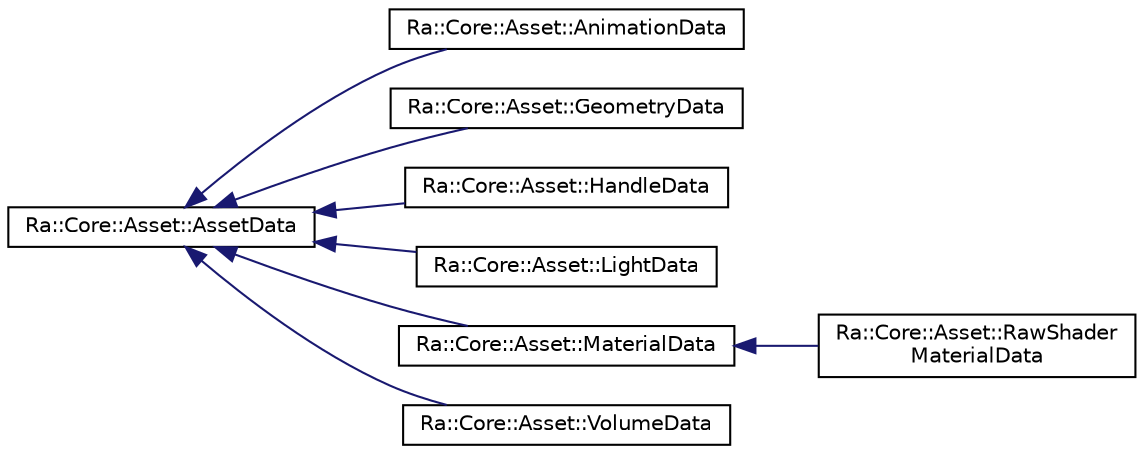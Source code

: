 digraph "Graphical Class Hierarchy"
{
 // INTERACTIVE_SVG=YES
 // LATEX_PDF_SIZE
  edge [fontname="Helvetica",fontsize="10",labelfontname="Helvetica",labelfontsize="10"];
  node [fontname="Helvetica",fontsize="10",shape=record];
  rankdir="LR";
  Node0 [label="Ra::Core::Asset::AssetData",height=0.2,width=0.4,color="black", fillcolor="white", style="filled",URL="$classRa_1_1Core_1_1Asset_1_1AssetData.html",tooltip=" "];
  Node0 -> Node1 [dir="back",color="midnightblue",fontsize="10",style="solid",fontname="Helvetica"];
  Node1 [label="Ra::Core::Asset::AnimationData",height=0.2,width=0.4,color="black", fillcolor="white", style="filled",URL="$classRa_1_1Core_1_1Asset_1_1AnimationData.html",tooltip=" "];
  Node0 -> Node2 [dir="back",color="midnightblue",fontsize="10",style="solid",fontname="Helvetica"];
  Node2 [label="Ra::Core::Asset::GeometryData",height=0.2,width=0.4,color="black", fillcolor="white", style="filled",URL="$classRa_1_1Core_1_1Asset_1_1GeometryData.html",tooltip=" "];
  Node0 -> Node3 [dir="back",color="midnightblue",fontsize="10",style="solid",fontname="Helvetica"];
  Node3 [label="Ra::Core::Asset::HandleData",height=0.2,width=0.4,color="black", fillcolor="white", style="filled",URL="$classRa_1_1Core_1_1Asset_1_1HandleData.html",tooltip=" "];
  Node0 -> Node4 [dir="back",color="midnightblue",fontsize="10",style="solid",fontname="Helvetica"];
  Node4 [label="Ra::Core::Asset::LightData",height=0.2,width=0.4,color="black", fillcolor="white", style="filled",URL="$classRa_1_1Core_1_1Asset_1_1LightData.html",tooltip=" "];
  Node0 -> Node5 [dir="back",color="midnightblue",fontsize="10",style="solid",fontname="Helvetica"];
  Node5 [label="Ra::Core::Asset::MaterialData",height=0.2,width=0.4,color="black", fillcolor="white", style="filled",URL="$classRa_1_1Core_1_1Asset_1_1MaterialData.html",tooltip="represent material data loaded by a file loader. Material data must be identified by a unique name...."];
  Node5 -> Node6 [dir="back",color="midnightblue",fontsize="10",style="solid",fontname="Helvetica"];
  Node6 [label="Ra::Core::Asset::RawShader\lMaterialData",height=0.2,width=0.4,color="black", fillcolor="white", style="filled",URL="$classRa_1_1Core_1_1Asset_1_1RawShaderMaterialData.html",tooltip=" "];
  Node0 -> Node7 [dir="back",color="midnightblue",fontsize="10",style="solid",fontname="Helvetica"];
  Node7 [label="Ra::Core::Asset::VolumeData",height=0.2,width=0.4,color="black", fillcolor="white", style="filled",URL="$structRa_1_1Core_1_1Asset_1_1VolumeData.html",tooltip=" "];
}
